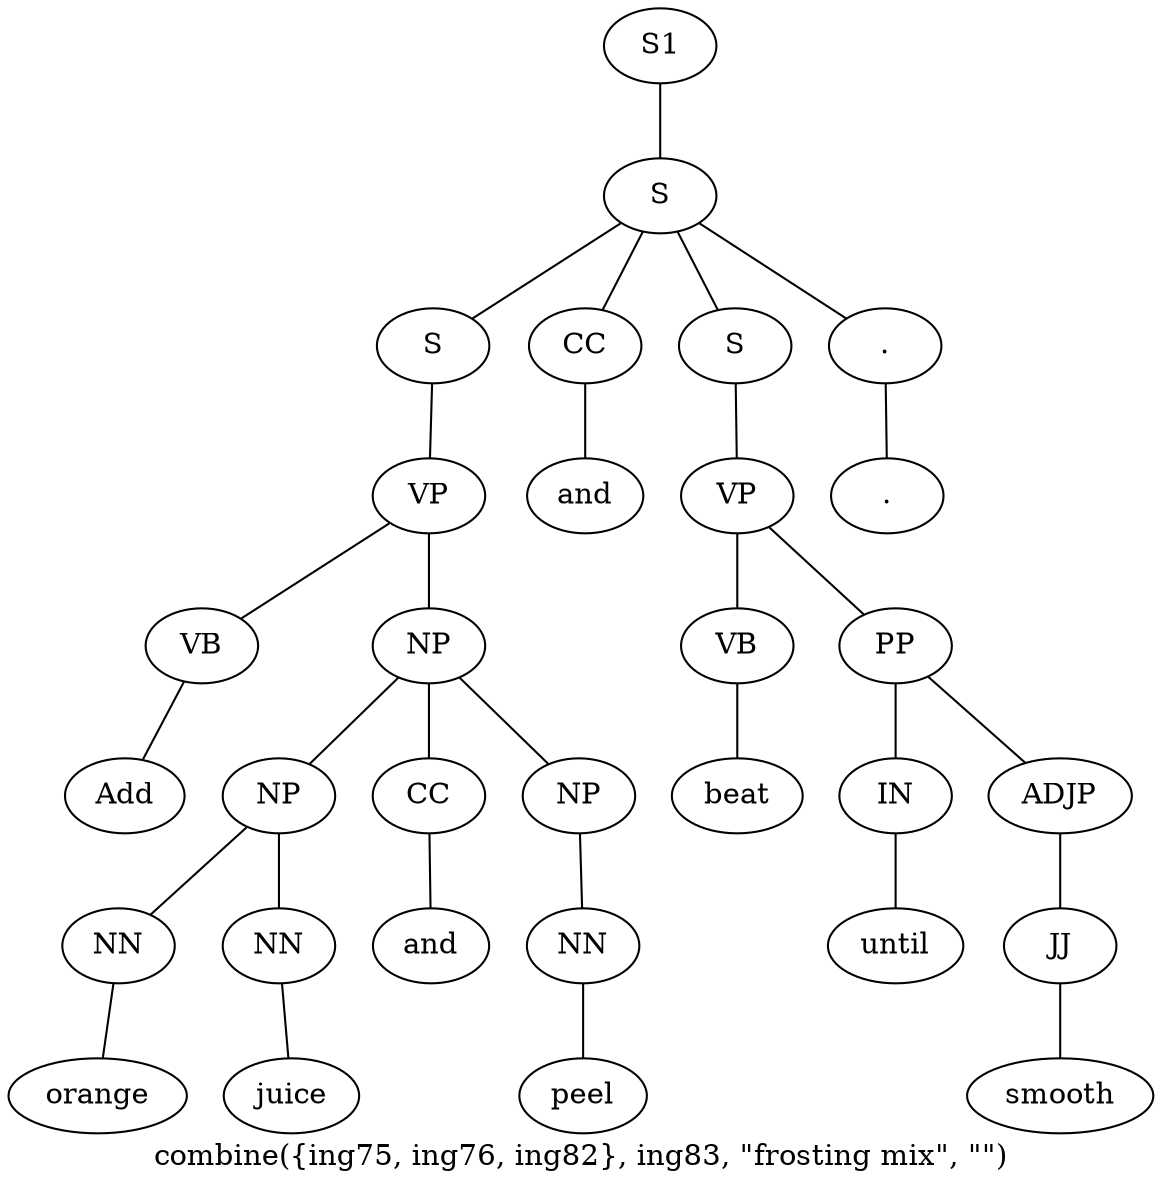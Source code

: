 graph SyntaxGraph {
	label = "combine({ing75, ing76, ing82}, ing83, \"frosting mix\", \"\")";
	Node0 [label="S1"];
	Node1 [label="S"];
	Node2 [label="S"];
	Node3 [label="VP"];
	Node4 [label="VB"];
	Node5 [label="Add"];
	Node6 [label="NP"];
	Node7 [label="NP"];
	Node8 [label="NN"];
	Node9 [label="orange"];
	Node10 [label="NN"];
	Node11 [label="juice"];
	Node12 [label="CC"];
	Node13 [label="and"];
	Node14 [label="NP"];
	Node15 [label="NN"];
	Node16 [label="peel"];
	Node17 [label="CC"];
	Node18 [label="and"];
	Node19 [label="S"];
	Node20 [label="VP"];
	Node21 [label="VB"];
	Node22 [label="beat"];
	Node23 [label="PP"];
	Node24 [label="IN"];
	Node25 [label="until"];
	Node26 [label="ADJP"];
	Node27 [label="JJ"];
	Node28 [label="smooth"];
	Node29 [label="."];
	Node30 [label="."];

	Node0 -- Node1;
	Node1 -- Node2;
	Node1 -- Node17;
	Node1 -- Node19;
	Node1 -- Node29;
	Node2 -- Node3;
	Node3 -- Node4;
	Node3 -- Node6;
	Node4 -- Node5;
	Node6 -- Node7;
	Node6 -- Node12;
	Node6 -- Node14;
	Node7 -- Node8;
	Node7 -- Node10;
	Node8 -- Node9;
	Node10 -- Node11;
	Node12 -- Node13;
	Node14 -- Node15;
	Node15 -- Node16;
	Node17 -- Node18;
	Node19 -- Node20;
	Node20 -- Node21;
	Node20 -- Node23;
	Node21 -- Node22;
	Node23 -- Node24;
	Node23 -- Node26;
	Node24 -- Node25;
	Node26 -- Node27;
	Node27 -- Node28;
	Node29 -- Node30;
}